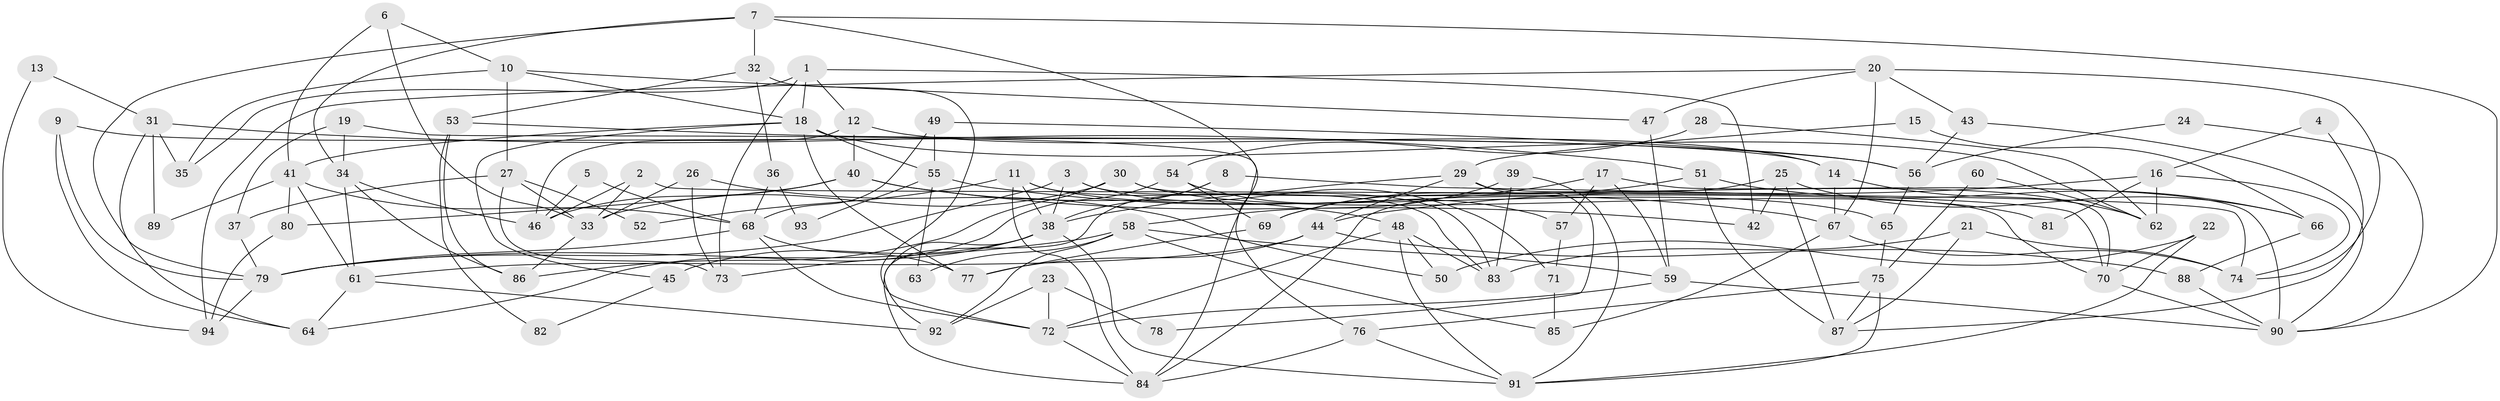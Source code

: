 // coarse degree distribution, {6: 0.10526315789473684, 7: 0.14035087719298245, 2: 0.14035087719298245, 5: 0.22807017543859648, 3: 0.08771929824561403, 8: 0.08771929824561403, 4: 0.17543859649122806, 9: 0.03508771929824561}
// Generated by graph-tools (version 1.1) at 2025/37/03/04/25 23:37:02]
// undirected, 94 vertices, 188 edges
graph export_dot {
  node [color=gray90,style=filled];
  1;
  2;
  3;
  4;
  5;
  6;
  7;
  8;
  9;
  10;
  11;
  12;
  13;
  14;
  15;
  16;
  17;
  18;
  19;
  20;
  21;
  22;
  23;
  24;
  25;
  26;
  27;
  28;
  29;
  30;
  31;
  32;
  33;
  34;
  35;
  36;
  37;
  38;
  39;
  40;
  41;
  42;
  43;
  44;
  45;
  46;
  47;
  48;
  49;
  50;
  51;
  52;
  53;
  54;
  55;
  56;
  57;
  58;
  59;
  60;
  61;
  62;
  63;
  64;
  65;
  66;
  67;
  68;
  69;
  70;
  71;
  72;
  73;
  74;
  75;
  76;
  77;
  78;
  79;
  80;
  81;
  82;
  83;
  84;
  85;
  86;
  87;
  88;
  89;
  90;
  91;
  92;
  93;
  94;
  1 -- 42;
  1 -- 18;
  1 -- 12;
  1 -- 35;
  1 -- 73;
  2 -- 33;
  2 -- 74;
  2 -- 46;
  3 -- 83;
  3 -- 71;
  3 -- 38;
  3 -- 79;
  4 -- 16;
  4 -- 87;
  5 -- 46;
  5 -- 68;
  6 -- 10;
  6 -- 41;
  6 -- 33;
  7 -- 84;
  7 -- 79;
  7 -- 32;
  7 -- 34;
  7 -- 90;
  8 -- 84;
  8 -- 38;
  8 -- 70;
  9 -- 79;
  9 -- 14;
  9 -- 64;
  10 -- 27;
  10 -- 47;
  10 -- 18;
  10 -- 35;
  11 -- 84;
  11 -- 38;
  11 -- 52;
  11 -- 65;
  11 -- 83;
  12 -- 46;
  12 -- 14;
  12 -- 40;
  13 -- 31;
  13 -- 94;
  14 -- 62;
  14 -- 67;
  15 -- 66;
  15 -- 29;
  16 -- 74;
  16 -- 44;
  16 -- 62;
  16 -- 81;
  17 -- 90;
  17 -- 59;
  17 -- 57;
  17 -- 69;
  18 -- 77;
  18 -- 41;
  18 -- 45;
  18 -- 55;
  18 -- 62;
  19 -- 76;
  19 -- 34;
  19 -- 37;
  20 -- 67;
  20 -- 94;
  20 -- 43;
  20 -- 47;
  20 -- 74;
  21 -- 74;
  21 -- 87;
  21 -- 83;
  22 -- 70;
  22 -- 50;
  22 -- 91;
  23 -- 72;
  23 -- 92;
  23 -- 78;
  24 -- 90;
  24 -- 56;
  25 -- 87;
  25 -- 84;
  25 -- 42;
  25 -- 66;
  26 -- 33;
  26 -- 73;
  26 -- 50;
  27 -- 73;
  27 -- 37;
  27 -- 33;
  27 -- 52;
  28 -- 54;
  28 -- 62;
  29 -- 38;
  29 -- 70;
  29 -- 44;
  29 -- 78;
  30 -- 33;
  30 -- 70;
  30 -- 81;
  30 -- 86;
  31 -- 35;
  31 -- 64;
  31 -- 51;
  31 -- 89;
  32 -- 72;
  32 -- 36;
  32 -- 53;
  33 -- 86;
  34 -- 86;
  34 -- 46;
  34 -- 61;
  36 -- 68;
  36 -- 93;
  37 -- 79;
  38 -- 91;
  38 -- 45;
  38 -- 73;
  38 -- 92;
  39 -- 91;
  39 -- 83;
  39 -- 58;
  40 -- 46;
  40 -- 42;
  40 -- 48;
  40 -- 80;
  41 -- 68;
  41 -- 61;
  41 -- 80;
  41 -- 89;
  43 -- 90;
  43 -- 56;
  44 -- 61;
  44 -- 77;
  44 -- 88;
  45 -- 82;
  47 -- 59;
  48 -- 83;
  48 -- 50;
  48 -- 72;
  48 -- 91;
  49 -- 68;
  49 -- 56;
  49 -- 55;
  51 -- 66;
  51 -- 69;
  51 -- 87;
  53 -- 86;
  53 -- 56;
  53 -- 82;
  54 -- 69;
  54 -- 64;
  54 -- 57;
  55 -- 63;
  55 -- 67;
  55 -- 93;
  56 -- 65;
  57 -- 71;
  58 -- 92;
  58 -- 59;
  58 -- 63;
  58 -- 79;
  58 -- 85;
  59 -- 72;
  59 -- 90;
  60 -- 75;
  60 -- 62;
  61 -- 64;
  61 -- 92;
  65 -- 75;
  66 -- 88;
  67 -- 74;
  67 -- 85;
  68 -- 79;
  68 -- 77;
  68 -- 72;
  69 -- 77;
  70 -- 90;
  71 -- 85;
  72 -- 84;
  75 -- 91;
  75 -- 76;
  75 -- 87;
  76 -- 91;
  76 -- 84;
  79 -- 94;
  80 -- 94;
  88 -- 90;
}
